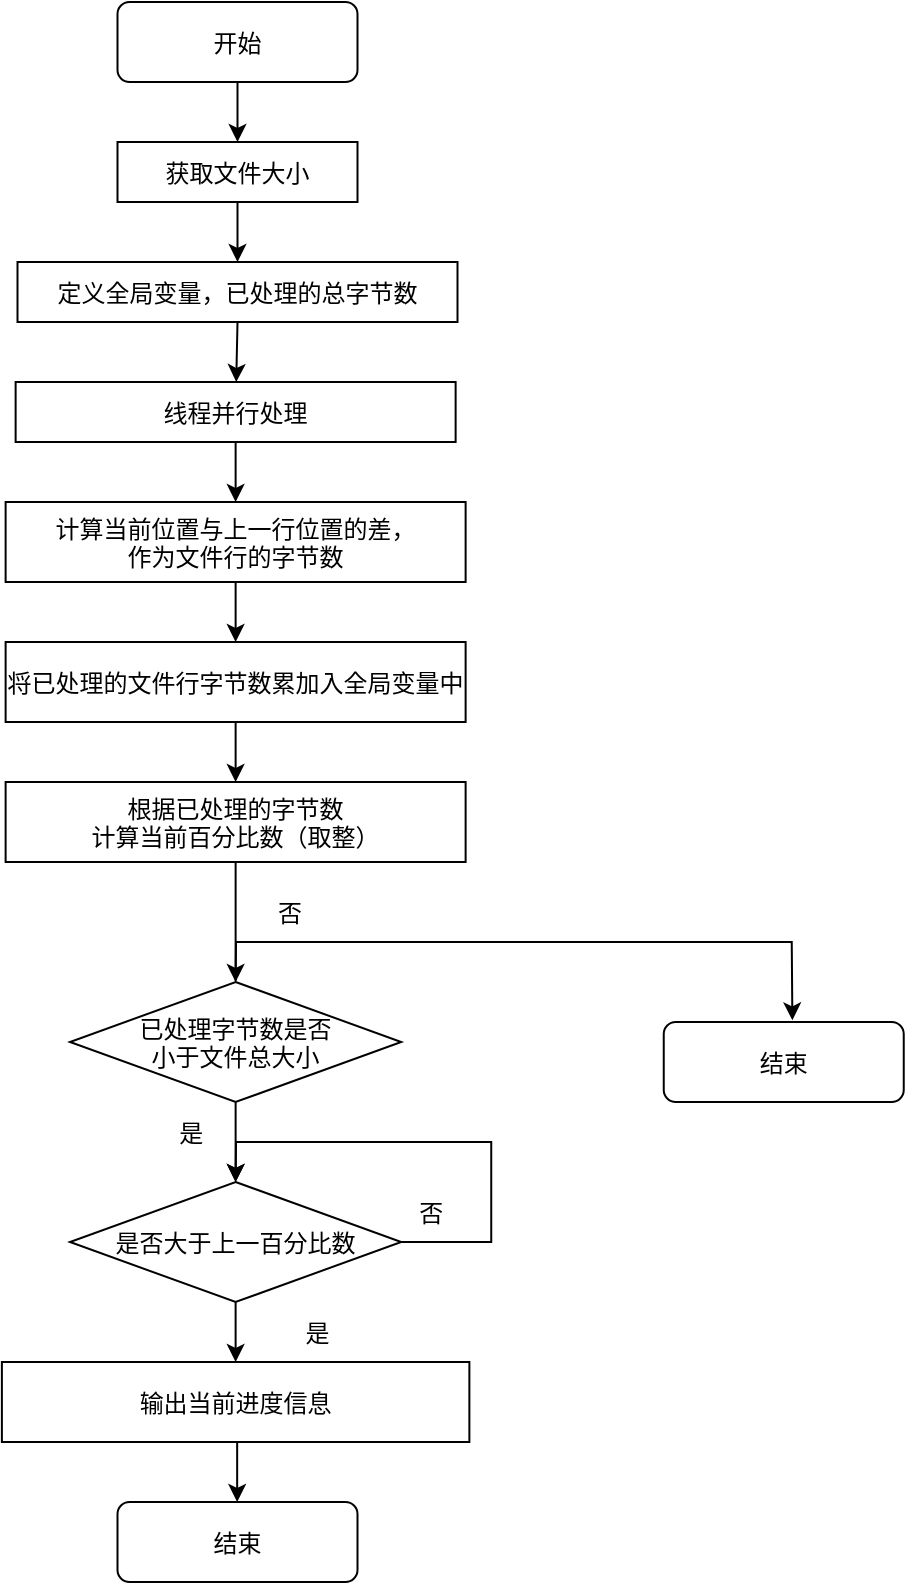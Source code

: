 <mxfile version="21.2.1" type="device">
  <diagram name="第 1 页" id="b36TY8n58rSUlgUduJDt">
    <mxGraphModel dx="1206" dy="1978" grid="1" gridSize="10" guides="1" tooltips="1" connect="1" arrows="1" fold="1" page="1" pageScale="1" pageWidth="827" pageHeight="1169" math="0" shadow="0">
      <root>
        <mxCell id="0" />
        <mxCell id="1" parent="0" />
        <mxCell id="8mZpMDgOL5_3fUH6hfBr-1" value="输出当前进度信息" style="rounded=0;" parent="1" vertex="1">
          <mxGeometry x="385.94" y="530" width="233.75" height="40" as="geometry" />
        </mxCell>
        <mxCell id="8mZpMDgOL5_3fUH6hfBr-2" value="计算当前位置与上一行位置的差，&#xa;作为文件行的字节数" style="rounded=0;" parent="1" vertex="1">
          <mxGeometry x="387.81" y="100" width="230" height="40" as="geometry" />
        </mxCell>
        <mxCell id="8mZpMDgOL5_3fUH6hfBr-3" value="" style="endArrow=classic;rounded=0;exitX=0.5;exitY=1;exitDx=0;exitDy=0;" parent="1" edge="1">
          <mxGeometry width="50" height="50" relative="1" as="geometry">
            <mxPoint x="503.58" y="570" as="sourcePoint" />
            <mxPoint x="503.58" y="600" as="targetPoint" />
          </mxGeometry>
        </mxCell>
        <mxCell id="8mZpMDgOL5_3fUH6hfBr-4" value="开始" style="rounded=1;" parent="1" vertex="1">
          <mxGeometry x="443.75" y="-150" width="120" height="40" as="geometry" />
        </mxCell>
        <mxCell id="8mZpMDgOL5_3fUH6hfBr-5" value="线程并行处理" style="rounded=0;" parent="1" vertex="1">
          <mxGeometry x="392.81" y="40" width="220" height="30" as="geometry" />
        </mxCell>
        <mxCell id="8mZpMDgOL5_3fUH6hfBr-6" value="结束" style="rounded=1;" parent="1" vertex="1">
          <mxGeometry x="443.75" y="600" width="120" height="40" as="geometry" />
        </mxCell>
        <mxCell id="8mZpMDgOL5_3fUH6hfBr-7" value="" style="endArrow=classic;rounded=0;exitX=0.5;exitY=1;exitDx=0;exitDy=0;entryX=0.5;entryY=0;entryDx=0;entryDy=0;" parent="1" source="8mZpMDgOL5_3fUH6hfBr-5" target="8mZpMDgOL5_3fUH6hfBr-2" edge="1">
          <mxGeometry width="50" height="50" relative="1" as="geometry">
            <mxPoint x="508.75" y="150" as="sourcePoint" />
            <mxPoint x="503.75" y="100.0" as="targetPoint" />
          </mxGeometry>
        </mxCell>
        <mxCell id="8mZpMDgOL5_3fUH6hfBr-8" value="" style="endArrow=classic;rounded=0;exitX=0.5;exitY=1;exitDx=0;exitDy=0;entryX=0.5;entryY=0;entryDx=0;entryDy=0;" parent="1" source="8mZpMDgOL5_3fUH6hfBr-4" target="8mZpMDgOL5_3fUH6hfBr-15" edge="1">
          <mxGeometry width="50" height="50" relative="1" as="geometry">
            <mxPoint x="523.75" y="90" as="sourcePoint" />
            <mxPoint x="523.75" y="120" as="targetPoint" />
          </mxGeometry>
        </mxCell>
        <mxCell id="8mZpMDgOL5_3fUH6hfBr-9" value="是否大于上一百分比数" style="rhombus;" parent="1" vertex="1">
          <mxGeometry x="420" y="440" width="165.62" height="60" as="geometry" />
        </mxCell>
        <mxCell id="8mZpMDgOL5_3fUH6hfBr-10" value="" style="endArrow=classic;rounded=0;exitX=0.5;exitY=1;exitDx=0;exitDy=0;entryX=0.5;entryY=0;entryDx=0;entryDy=0;" parent="1" source="8mZpMDgOL5_3fUH6hfBr-9" target="8mZpMDgOL5_3fUH6hfBr-1" edge="1">
          <mxGeometry width="50" height="50" relative="1" as="geometry">
            <mxPoint x="510.62" y="500" as="sourcePoint" />
            <mxPoint x="510.62" y="530" as="targetPoint" />
          </mxGeometry>
        </mxCell>
        <mxCell id="8mZpMDgOL5_3fUH6hfBr-11" value="是" style="text;align=center;verticalAlign=middle;resizable=0;points=[];autosize=1;strokeColor=none;fillColor=none;" parent="1" vertex="1">
          <mxGeometry x="523.75" y="500" width="40" height="30" as="geometry" />
        </mxCell>
        <mxCell id="8mZpMDgOL5_3fUH6hfBr-12" value="" style="endArrow=classic;rounded=0;entryX=0.5;entryY=0;entryDx=0;entryDy=0;exitX=1;exitY=0.5;exitDx=0;exitDy=0;" parent="1" source="8mZpMDgOL5_3fUH6hfBr-9" target="8mZpMDgOL5_3fUH6hfBr-9" edge="1">
          <mxGeometry width="50" height="50" relative="1" as="geometry">
            <mxPoint x="590.62" y="468" as="sourcePoint" />
            <mxPoint x="590.62" y="410" as="targetPoint" />
            <Array as="points">
              <mxPoint x="630.62" y="470" />
              <mxPoint x="630.62" y="420" />
              <mxPoint x="503" y="420" />
            </Array>
          </mxGeometry>
        </mxCell>
        <mxCell id="8mZpMDgOL5_3fUH6hfBr-13" value="否" style="text;align=center;verticalAlign=middle;resizable=0;points=[];autosize=1;strokeColor=none;fillColor=none;" parent="1" vertex="1">
          <mxGeometry x="580.62" y="440" width="40" height="30" as="geometry" />
        </mxCell>
        <mxCell id="8mZpMDgOL5_3fUH6hfBr-15" value="获取文件大小" style="rounded=0;" parent="1" vertex="1">
          <mxGeometry x="443.75" y="-80" width="120" height="30" as="geometry" />
        </mxCell>
        <mxCell id="8mZpMDgOL5_3fUH6hfBr-17" value="定义全局变量，已处理的总字节数" style="rounded=0;" parent="1" vertex="1">
          <mxGeometry x="393.75" y="-20" width="220" height="30" as="geometry" />
        </mxCell>
        <mxCell id="8mZpMDgOL5_3fUH6hfBr-18" value="根据已处理的字节数&#xa;计算当前百分比数（取整）" style="rounded=0;" parent="1" vertex="1">
          <mxGeometry x="387.81" y="240" width="230" height="40" as="geometry" />
        </mxCell>
        <mxCell id="8mZpMDgOL5_3fUH6hfBr-19" value="将已处理的文件行字节数累加入全局变量中" style="rounded=0;" parent="1" vertex="1">
          <mxGeometry x="387.81" y="170" width="230" height="40" as="geometry" />
        </mxCell>
        <mxCell id="8mZpMDgOL5_3fUH6hfBr-20" value="已处理字节数是否&#xa;小于文件总大小" style="rhombus;" parent="1" vertex="1">
          <mxGeometry x="420" y="340" width="165.62" height="60" as="geometry" />
        </mxCell>
        <mxCell id="8mZpMDgOL5_3fUH6hfBr-21" value="" style="endArrow=classic;rounded=0;exitX=0.5;exitY=1;exitDx=0;exitDy=0;entryX=0.5;entryY=0;entryDx=0;entryDy=0;" parent="1" source="8mZpMDgOL5_3fUH6hfBr-20" target="8mZpMDgOL5_3fUH6hfBr-9" edge="1">
          <mxGeometry width="50" height="50" relative="1" as="geometry">
            <mxPoint x="510.62" y="400" as="sourcePoint" />
            <mxPoint x="505.87" y="440" as="targetPoint" />
          </mxGeometry>
        </mxCell>
        <mxCell id="8mZpMDgOL5_3fUH6hfBr-22" value="是" style="text;align=center;verticalAlign=middle;resizable=0;points=[];autosize=1;strokeColor=none;fillColor=none;" parent="1" vertex="1">
          <mxGeometry x="460.62" y="400" width="40" height="30" as="geometry" />
        </mxCell>
        <mxCell id="8mZpMDgOL5_3fUH6hfBr-24" value="否" style="text;align=center;verticalAlign=middle;resizable=0;points=[];autosize=1;strokeColor=none;fillColor=none;" parent="1" vertex="1">
          <mxGeometry x="510" y="290" width="40" height="30" as="geometry" />
        </mxCell>
        <mxCell id="8mZpMDgOL5_3fUH6hfBr-25" value="结束" style="rounded=1;" parent="1" vertex="1">
          <mxGeometry x="716.87" y="360" width="120" height="40" as="geometry" />
        </mxCell>
        <mxCell id="8mZpMDgOL5_3fUH6hfBr-28" value="" style="endArrow=classic;rounded=0;exitX=0.5;exitY=1;exitDx=0;exitDy=0;" parent="1" source="8mZpMDgOL5_3fUH6hfBr-19" target="8mZpMDgOL5_3fUH6hfBr-18" edge="1">
          <mxGeometry width="50" height="50" relative="1" as="geometry">
            <mxPoint x="520" y="290" as="sourcePoint" />
            <mxPoint x="570" y="240" as="targetPoint" />
          </mxGeometry>
        </mxCell>
        <mxCell id="8mZpMDgOL5_3fUH6hfBr-29" value="" style="endArrow=classic;rounded=0;exitX=0.5;exitY=1;exitDx=0;exitDy=0;entryX=0.5;entryY=0;entryDx=0;entryDy=0;" parent="1" source="8mZpMDgOL5_3fUH6hfBr-18" target="8mZpMDgOL5_3fUH6hfBr-20" edge="1">
          <mxGeometry width="50" height="50" relative="1" as="geometry">
            <mxPoint x="520" y="310" as="sourcePoint" />
            <mxPoint x="570" y="260" as="targetPoint" />
          </mxGeometry>
        </mxCell>
        <mxCell id="8mZpMDgOL5_3fUH6hfBr-30" value="" style="endArrow=classic;rounded=0;exitX=0.5;exitY=-0.009;exitDx=0;exitDy=0;exitPerimeter=0;entryX=0.536;entryY=-0.021;entryDx=0;entryDy=0;entryPerimeter=0;" parent="1" source="8mZpMDgOL5_3fUH6hfBr-20" target="8mZpMDgOL5_3fUH6hfBr-25" edge="1">
          <mxGeometry width="50" height="50" relative="1" as="geometry">
            <mxPoint x="516.87" y="330" as="sourcePoint" />
            <mxPoint x="636.87" y="360" as="targetPoint" />
            <Array as="points">
              <mxPoint x="503" y="320" />
              <mxPoint x="780.87" y="320" />
            </Array>
          </mxGeometry>
        </mxCell>
        <mxCell id="8mZpMDgOL5_3fUH6hfBr-31" value="" style="endArrow=classic;rounded=0;exitX=0.5;exitY=1;exitDx=0;exitDy=0;" parent="1" source="8mZpMDgOL5_3fUH6hfBr-15" target="8mZpMDgOL5_3fUH6hfBr-17" edge="1">
          <mxGeometry width="50" height="50" relative="1" as="geometry">
            <mxPoint x="580" y="-20" as="sourcePoint" />
            <mxPoint x="630" y="-70" as="targetPoint" />
          </mxGeometry>
        </mxCell>
        <mxCell id="8mZpMDgOL5_3fUH6hfBr-32" value="" style="endArrow=classic;rounded=0;exitX=0.5;exitY=1;exitDx=0;exitDy=0;" parent="1" source="8mZpMDgOL5_3fUH6hfBr-17" target="8mZpMDgOL5_3fUH6hfBr-5" edge="1">
          <mxGeometry width="50" height="50" relative="1" as="geometry">
            <mxPoint x="580" y="-20" as="sourcePoint" />
            <mxPoint x="630" y="-70" as="targetPoint" />
          </mxGeometry>
        </mxCell>
        <mxCell id="8mZpMDgOL5_3fUH6hfBr-33" value="" style="endArrow=classic;rounded=0;exitX=0.5;exitY=1;exitDx=0;exitDy=0;entryX=0.5;entryY=0;entryDx=0;entryDy=0;" parent="1" source="8mZpMDgOL5_3fUH6hfBr-2" target="8mZpMDgOL5_3fUH6hfBr-19" edge="1">
          <mxGeometry width="50" height="50" relative="1" as="geometry">
            <mxPoint x="580" y="140" as="sourcePoint" />
            <mxPoint x="630" y="90" as="targetPoint" />
          </mxGeometry>
        </mxCell>
      </root>
    </mxGraphModel>
  </diagram>
</mxfile>
